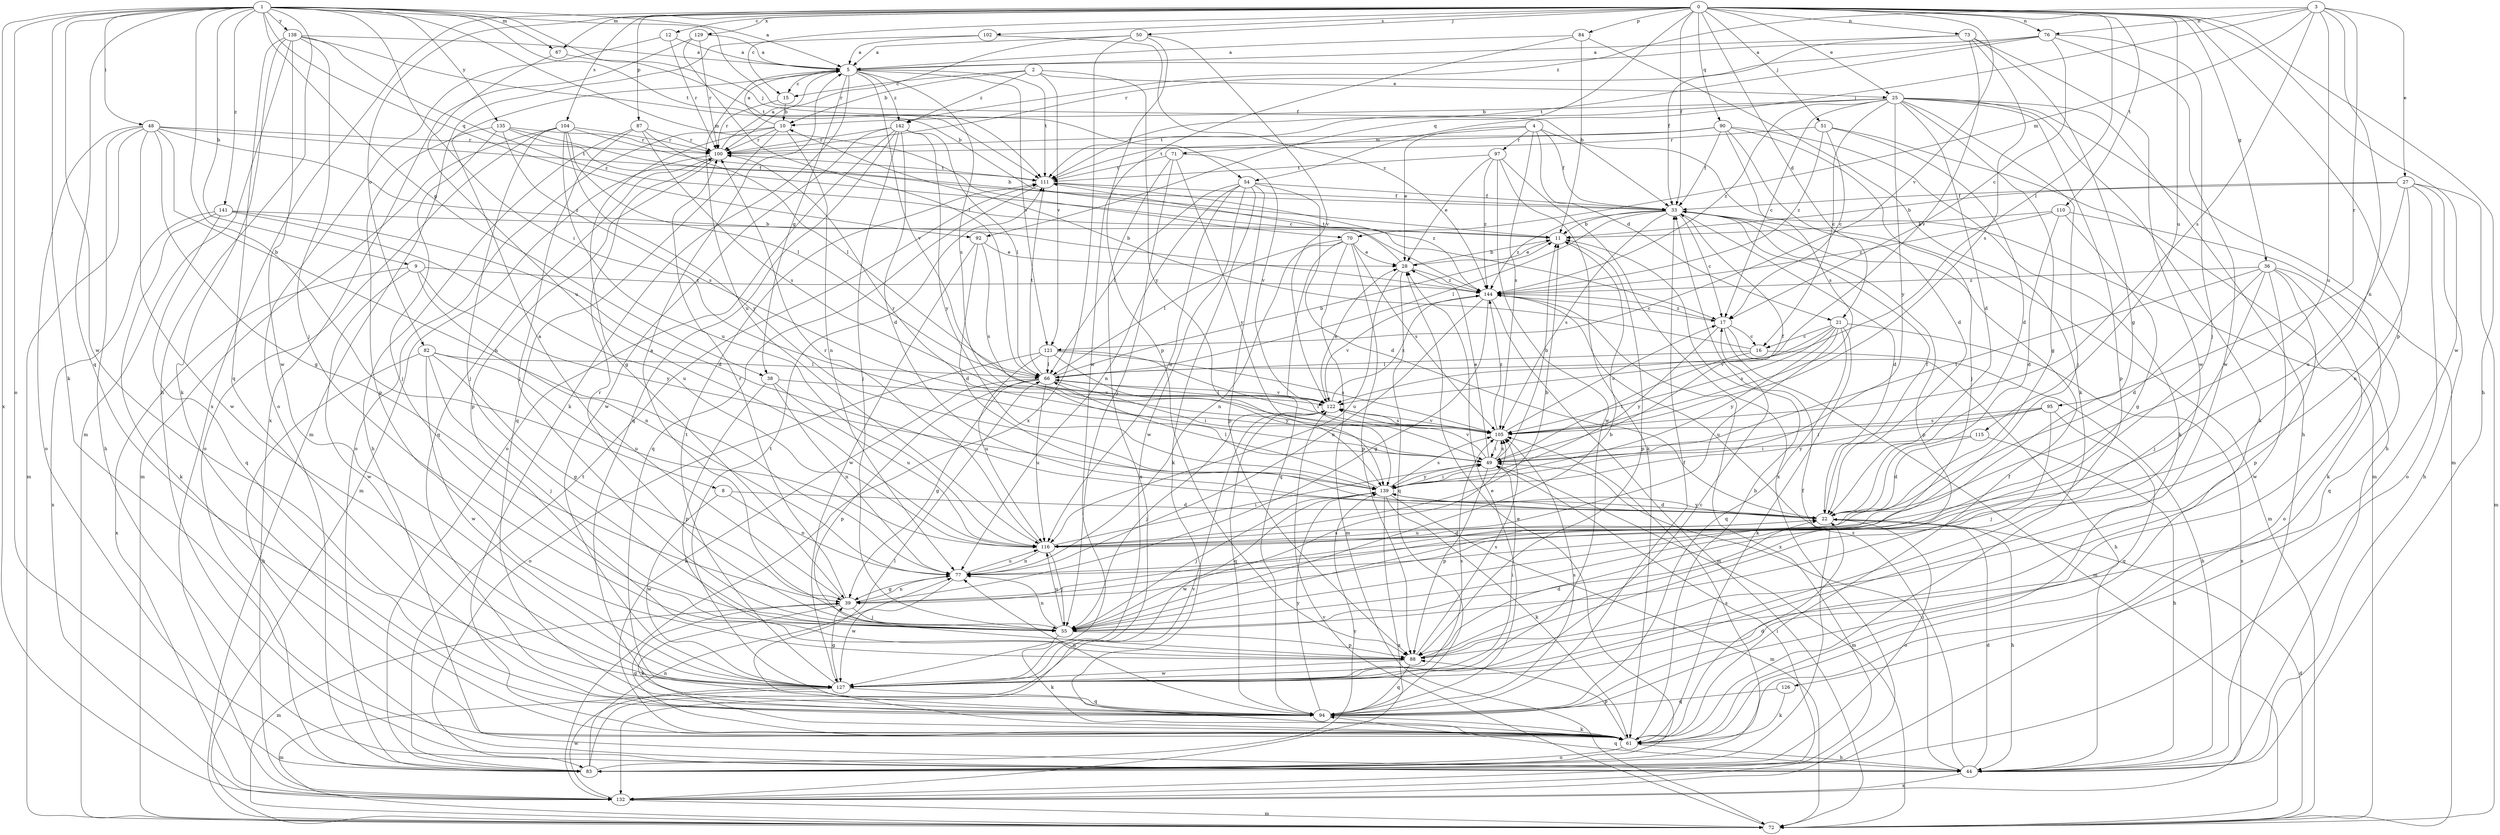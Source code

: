 strict digraph  {
0;
1;
2;
3;
4;
5;
8;
9;
10;
11;
12;
15;
16;
17;
21;
22;
25;
27;
28;
33;
36;
38;
39;
44;
48;
49;
50;
51;
54;
55;
61;
66;
67;
70;
71;
72;
73;
76;
77;
82;
83;
84;
87;
88;
90;
92;
94;
95;
97;
100;
102;
104;
105;
110;
111;
115;
116;
121;
122;
126;
127;
129;
132;
135;
138;
139;
141;
142;
144;
0 -> 12  [label=c];
0 -> 15  [label=c];
0 -> 21  [label=d];
0 -> 25  [label=e];
0 -> 33  [label=f];
0 -> 36  [label=g];
0 -> 44  [label=h];
0 -> 50  [label=j];
0 -> 51  [label=j];
0 -> 66  [label=l];
0 -> 67  [label=m];
0 -> 73  [label=n];
0 -> 76  [label=n];
0 -> 82  [label=o];
0 -> 84  [label=p];
0 -> 87  [label=p];
0 -> 88  [label=p];
0 -> 90  [label=q];
0 -> 92  [label=q];
0 -> 102  [label=s];
0 -> 104  [label=s];
0 -> 110  [label=t];
0 -> 115  [label=u];
0 -> 121  [label=v];
0 -> 126  [label=w];
0 -> 129  [label=x];
0 -> 132  [label=x];
1 -> 5  [label=a];
1 -> 8  [label=b];
1 -> 9  [label=b];
1 -> 33  [label=f];
1 -> 38  [label=g];
1 -> 44  [label=h];
1 -> 48  [label=i];
1 -> 49  [label=i];
1 -> 54  [label=j];
1 -> 61  [label=k];
1 -> 67  [label=m];
1 -> 70  [label=m];
1 -> 83  [label=o];
1 -> 92  [label=q];
1 -> 94  [label=q];
1 -> 111  [label=t];
1 -> 127  [label=w];
1 -> 132  [label=x];
1 -> 135  [label=y];
1 -> 138  [label=y];
1 -> 141  [label=z];
2 -> 10  [label=b];
2 -> 15  [label=c];
2 -> 25  [label=e];
2 -> 121  [label=v];
2 -> 139  [label=y];
2 -> 142  [label=z];
3 -> 27  [label=e];
3 -> 54  [label=j];
3 -> 70  [label=m];
3 -> 76  [label=n];
3 -> 77  [label=n];
3 -> 95  [label=r];
3 -> 105  [label=s];
3 -> 116  [label=u];
3 -> 142  [label=z];
4 -> 21  [label=d];
4 -> 28  [label=e];
4 -> 33  [label=f];
4 -> 71  [label=m];
4 -> 72  [label=m];
4 -> 97  [label=r];
4 -> 105  [label=s];
5 -> 15  [label=c];
5 -> 38  [label=g];
5 -> 61  [label=k];
5 -> 105  [label=s];
5 -> 111  [label=t];
5 -> 116  [label=u];
5 -> 121  [label=v];
5 -> 122  [label=v];
5 -> 142  [label=z];
8 -> 22  [label=d];
8 -> 77  [label=n];
8 -> 127  [label=w];
9 -> 77  [label=n];
9 -> 127  [label=w];
9 -> 132  [label=x];
9 -> 139  [label=y];
9 -> 144  [label=z];
10 -> 5  [label=a];
10 -> 39  [label=g];
10 -> 77  [label=n];
10 -> 83  [label=o];
10 -> 94  [label=q];
10 -> 100  [label=r];
11 -> 28  [label=e];
11 -> 88  [label=p];
12 -> 5  [label=a];
12 -> 83  [label=o];
12 -> 100  [label=r];
15 -> 10  [label=b];
15 -> 100  [label=r];
16 -> 10  [label=b];
16 -> 44  [label=h];
16 -> 49  [label=i];
16 -> 66  [label=l];
17 -> 16  [label=c];
17 -> 44  [label=h];
17 -> 72  [label=m];
17 -> 139  [label=y];
17 -> 144  [label=z];
21 -> 16  [label=c];
21 -> 61  [label=k];
21 -> 94  [label=q];
21 -> 105  [label=s];
21 -> 116  [label=u];
21 -> 122  [label=v];
21 -> 132  [label=x];
21 -> 139  [label=y];
22 -> 33  [label=f];
22 -> 44  [label=h];
22 -> 83  [label=o];
22 -> 116  [label=u];
22 -> 139  [label=y];
25 -> 10  [label=b];
25 -> 16  [label=c];
25 -> 17  [label=c];
25 -> 22  [label=d];
25 -> 39  [label=g];
25 -> 44  [label=h];
25 -> 55  [label=j];
25 -> 61  [label=k];
25 -> 72  [label=m];
25 -> 88  [label=p];
25 -> 111  [label=t];
25 -> 139  [label=y];
25 -> 144  [label=z];
27 -> 11  [label=b];
27 -> 33  [label=f];
27 -> 44  [label=h];
27 -> 72  [label=m];
27 -> 77  [label=n];
27 -> 83  [label=o];
27 -> 116  [label=u];
28 -> 11  [label=b];
28 -> 94  [label=q];
28 -> 111  [label=t];
28 -> 116  [label=u];
28 -> 144  [label=z];
33 -> 11  [label=b];
33 -> 17  [label=c];
33 -> 22  [label=d];
33 -> 66  [label=l];
33 -> 72  [label=m];
33 -> 88  [label=p];
33 -> 105  [label=s];
33 -> 144  [label=z];
36 -> 22  [label=d];
36 -> 49  [label=i];
36 -> 55  [label=j];
36 -> 83  [label=o];
36 -> 88  [label=p];
36 -> 94  [label=q];
36 -> 127  [label=w];
36 -> 144  [label=z];
38 -> 77  [label=n];
38 -> 88  [label=p];
38 -> 116  [label=u];
38 -> 122  [label=v];
39 -> 5  [label=a];
39 -> 55  [label=j];
39 -> 61  [label=k];
39 -> 72  [label=m];
39 -> 77  [label=n];
39 -> 100  [label=r];
44 -> 22  [label=d];
44 -> 49  [label=i];
44 -> 94  [label=q];
44 -> 132  [label=x];
44 -> 144  [label=z];
48 -> 39  [label=g];
48 -> 44  [label=h];
48 -> 72  [label=m];
48 -> 77  [label=n];
48 -> 83  [label=o];
48 -> 100  [label=r];
48 -> 111  [label=t];
48 -> 127  [label=w];
48 -> 144  [label=z];
49 -> 11  [label=b];
49 -> 28  [label=e];
49 -> 33  [label=f];
49 -> 72  [label=m];
49 -> 88  [label=p];
49 -> 100  [label=r];
49 -> 105  [label=s];
49 -> 122  [label=v];
49 -> 139  [label=y];
50 -> 5  [label=a];
50 -> 88  [label=p];
50 -> 100  [label=r];
50 -> 122  [label=v];
50 -> 132  [label=x];
51 -> 17  [label=c];
51 -> 22  [label=d];
51 -> 44  [label=h];
51 -> 100  [label=r];
51 -> 144  [label=z];
54 -> 22  [label=d];
54 -> 33  [label=f];
54 -> 61  [label=k];
54 -> 66  [label=l];
54 -> 77  [label=n];
54 -> 88  [label=p];
54 -> 116  [label=u];
54 -> 127  [label=w];
55 -> 5  [label=a];
55 -> 11  [label=b];
55 -> 61  [label=k];
55 -> 77  [label=n];
55 -> 88  [label=p];
55 -> 100  [label=r];
55 -> 105  [label=s];
55 -> 116  [label=u];
61 -> 11  [label=b];
61 -> 22  [label=d];
61 -> 33  [label=f];
61 -> 39  [label=g];
61 -> 44  [label=h];
61 -> 66  [label=l];
61 -> 83  [label=o];
61 -> 88  [label=p];
66 -> 11  [label=b];
66 -> 39  [label=g];
66 -> 49  [label=i];
66 -> 61  [label=k];
66 -> 88  [label=p];
66 -> 111  [label=t];
66 -> 116  [label=u];
66 -> 122  [label=v];
67 -> 111  [label=t];
67 -> 116  [label=u];
70 -> 28  [label=e];
70 -> 66  [label=l];
70 -> 72  [label=m];
70 -> 77  [label=n];
70 -> 88  [label=p];
70 -> 94  [label=q];
70 -> 105  [label=s];
71 -> 55  [label=j];
71 -> 111  [label=t];
71 -> 122  [label=v];
71 -> 132  [label=x];
71 -> 139  [label=y];
72 -> 22  [label=d];
72 -> 122  [label=v];
73 -> 5  [label=a];
73 -> 33  [label=f];
73 -> 39  [label=g];
73 -> 105  [label=s];
73 -> 122  [label=v];
73 -> 127  [label=w];
76 -> 5  [label=a];
76 -> 17  [label=c];
76 -> 55  [label=j];
76 -> 100  [label=r];
76 -> 111  [label=t];
76 -> 127  [label=w];
77 -> 39  [label=g];
77 -> 116  [label=u];
77 -> 127  [label=w];
82 -> 39  [label=g];
82 -> 44  [label=h];
82 -> 55  [label=j];
82 -> 66  [label=l];
82 -> 116  [label=u];
82 -> 127  [label=w];
83 -> 28  [label=e];
83 -> 33  [label=f];
83 -> 77  [label=n];
83 -> 105  [label=s];
83 -> 111  [label=t];
83 -> 122  [label=v];
83 -> 139  [label=y];
84 -> 5  [label=a];
84 -> 11  [label=b];
84 -> 61  [label=k];
84 -> 127  [label=w];
87 -> 44  [label=h];
87 -> 55  [label=j];
87 -> 66  [label=l];
87 -> 100  [label=r];
87 -> 105  [label=s];
88 -> 22  [label=d];
88 -> 94  [label=q];
88 -> 105  [label=s];
88 -> 127  [label=w];
90 -> 22  [label=d];
90 -> 33  [label=f];
90 -> 55  [label=j];
90 -> 61  [label=k];
90 -> 100  [label=r];
90 -> 105  [label=s];
90 -> 111  [label=t];
92 -> 22  [label=d];
92 -> 28  [label=e];
92 -> 105  [label=s];
92 -> 127  [label=w];
94 -> 28  [label=e];
94 -> 33  [label=f];
94 -> 61  [label=k];
94 -> 77  [label=n];
94 -> 105  [label=s];
94 -> 111  [label=t];
94 -> 139  [label=y];
95 -> 49  [label=i];
95 -> 55  [label=j];
95 -> 94  [label=q];
95 -> 105  [label=s];
95 -> 139  [label=y];
97 -> 28  [label=e];
97 -> 61  [label=k];
97 -> 111  [label=t];
97 -> 127  [label=w];
97 -> 132  [label=x];
97 -> 144  [label=z];
100 -> 5  [label=a];
100 -> 72  [label=m];
100 -> 88  [label=p];
100 -> 94  [label=q];
100 -> 111  [label=t];
102 -> 5  [label=a];
102 -> 72  [label=m];
102 -> 144  [label=z];
104 -> 11  [label=b];
104 -> 55  [label=j];
104 -> 66  [label=l];
104 -> 72  [label=m];
104 -> 83  [label=o];
104 -> 100  [label=r];
104 -> 116  [label=u];
104 -> 139  [label=y];
105 -> 17  [label=c];
105 -> 49  [label=i];
105 -> 122  [label=v];
105 -> 144  [label=z];
110 -> 11  [label=b];
110 -> 22  [label=d];
110 -> 39  [label=g];
110 -> 61  [label=k];
110 -> 144  [label=z];
111 -> 33  [label=f];
111 -> 94  [label=q];
111 -> 144  [label=z];
115 -> 22  [label=d];
115 -> 44  [label=h];
115 -> 49  [label=i];
116 -> 11  [label=b];
116 -> 22  [label=d];
116 -> 49  [label=i];
116 -> 55  [label=j];
116 -> 77  [label=n];
116 -> 100  [label=r];
121 -> 49  [label=i];
121 -> 66  [label=l];
121 -> 83  [label=o];
121 -> 105  [label=s];
121 -> 116  [label=u];
121 -> 139  [label=y];
122 -> 28  [label=e];
122 -> 55  [label=j];
122 -> 66  [label=l];
122 -> 94  [label=q];
122 -> 105  [label=s];
122 -> 144  [label=z];
126 -> 61  [label=k];
126 -> 94  [label=q];
127 -> 17  [label=c];
127 -> 39  [label=g];
127 -> 49  [label=i];
127 -> 72  [label=m];
127 -> 94  [label=q];
127 -> 105  [label=s];
127 -> 111  [label=t];
129 -> 5  [label=a];
129 -> 66  [label=l];
129 -> 100  [label=r];
129 -> 132  [label=x];
132 -> 49  [label=i];
132 -> 72  [label=m];
132 -> 127  [label=w];
135 -> 17  [label=c];
135 -> 33  [label=f];
135 -> 55  [label=j];
135 -> 88  [label=p];
135 -> 100  [label=r];
135 -> 105  [label=s];
138 -> 5  [label=a];
138 -> 11  [label=b];
138 -> 55  [label=j];
138 -> 61  [label=k];
138 -> 72  [label=m];
138 -> 94  [label=q];
138 -> 127  [label=w];
138 -> 144  [label=z];
139 -> 22  [label=d];
139 -> 49  [label=i];
139 -> 55  [label=j];
139 -> 61  [label=k];
139 -> 66  [label=l];
139 -> 72  [label=m];
139 -> 105  [label=s];
139 -> 127  [label=w];
139 -> 132  [label=x];
141 -> 11  [label=b];
141 -> 22  [label=d];
141 -> 61  [label=k];
141 -> 94  [label=q];
141 -> 116  [label=u];
141 -> 132  [label=x];
142 -> 22  [label=d];
142 -> 55  [label=j];
142 -> 66  [label=l];
142 -> 83  [label=o];
142 -> 94  [label=q];
142 -> 100  [label=r];
142 -> 127  [label=w];
142 -> 139  [label=y];
144 -> 17  [label=c];
144 -> 39  [label=g];
144 -> 72  [label=m];
144 -> 77  [label=n];
144 -> 122  [label=v];
144 -> 132  [label=x];
}
